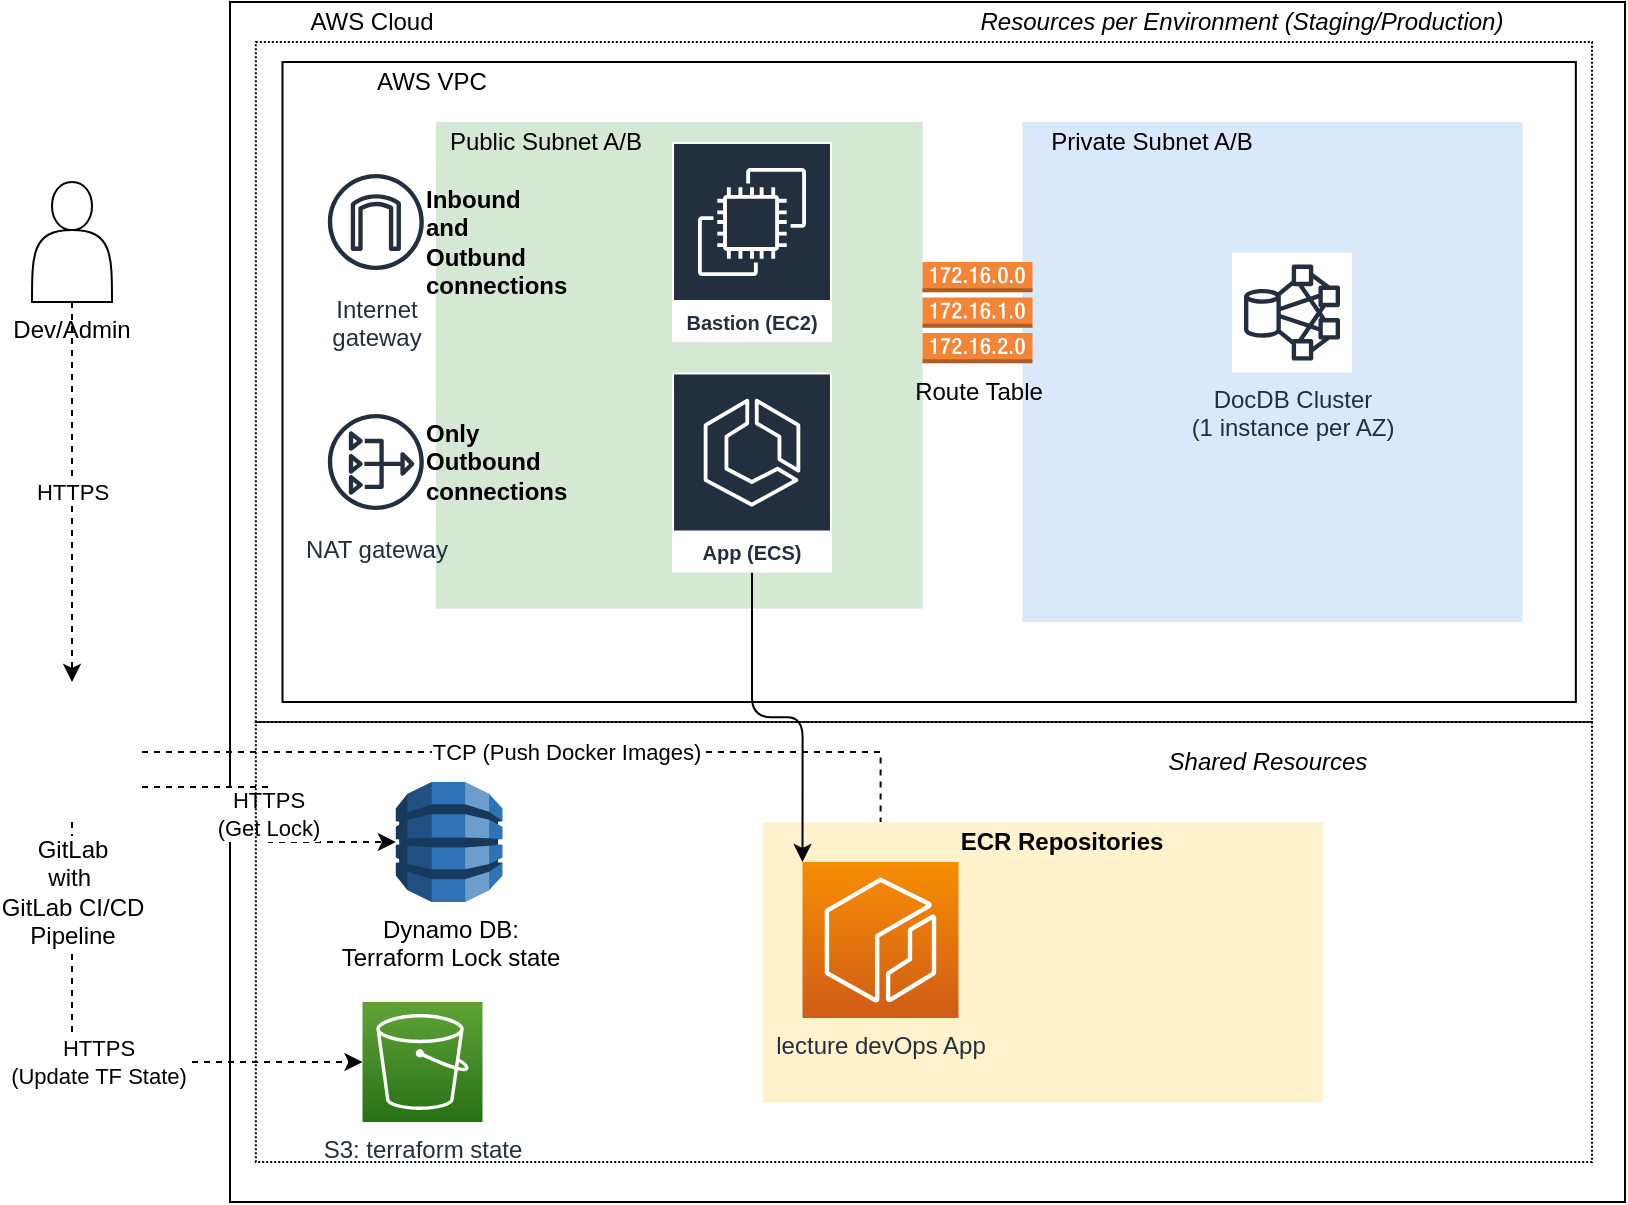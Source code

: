 <mxfile version="14.4.3" type="device"><diagram id="Ge1qWhla5wbJbY7Vf9Yl" name="Page-1"><mxGraphModel dx="982" dy="563" grid="1" gridSize="10" guides="1" tooltips="1" connect="1" arrows="1" fold="1" page="1" pageScale="1" pageWidth="827" pageHeight="1169" math="0" shadow="0"><root><mxCell id="0"/><mxCell id="1" parent="0"/><mxCell id="zAsDHEAjzc-L75QnJx3s-24" value="" style="rounded=0;whiteSpace=wrap;html=1;gradientColor=#ffffff;align=center;dashed=1;" parent="1" vertex="1"><mxGeometry x="140.25" y="30" width="675" height="350" as="geometry"/></mxCell><mxCell id="zAsDHEAjzc-L75QnJx3s-10" value="" style="rounded=0;whiteSpace=wrap;html=1;align=center;" parent="1" vertex="1"><mxGeometry x="129" y="10" width="697.5" height="600" as="geometry"/></mxCell><mxCell id="zAsDHEAjzc-L75QnJx3s-1" value="" style="rounded=0;whiteSpace=wrap;html=1;" parent="1" vertex="1"><mxGeometry x="155.25" y="40" width="646.67" height="320" as="geometry"/></mxCell><mxCell id="zAsDHEAjzc-L75QnJx3s-2" value="AWS VPC" style="text;html=1;strokeColor=none;fillColor=none;align=center;verticalAlign=middle;whiteSpace=wrap;rounded=0;" parent="1" vertex="1"><mxGeometry x="195.25" y="40" width="70" height="20" as="geometry"/></mxCell><mxCell id="zAsDHEAjzc-L75QnJx3s-3" value="" style="whiteSpace=wrap;html=1;aspect=fixed;fillColor=#d5e8d4;strokeColor=none;" parent="1" vertex="1"><mxGeometry x="231.92" y="70" width="243.33" height="243.33" as="geometry"/></mxCell><mxCell id="zAsDHEAjzc-L75QnJx3s-4" value="" style="whiteSpace=wrap;html=1;aspect=fixed;fillColor=#dae8fc;strokeColor=none;" parent="1" vertex="1"><mxGeometry x="525.25" y="70" width="250" height="250" as="geometry"/></mxCell><mxCell id="zAsDHEAjzc-L75QnJx3s-5" value="Public Subnet A/B" style="text;html=1;strokeColor=none;fillColor=none;align=center;verticalAlign=middle;whiteSpace=wrap;rounded=0;" parent="1" vertex="1"><mxGeometry x="231.92" y="70" width="110" height="20" as="geometry"/></mxCell><mxCell id="zAsDHEAjzc-L75QnJx3s-6" value="Private Subnet A/B" style="text;html=1;strokeColor=none;fillColor=none;align=center;verticalAlign=middle;whiteSpace=wrap;rounded=0;" parent="1" vertex="1"><mxGeometry x="535.25" y="70" width="110" height="20" as="geometry"/></mxCell><mxCell id="zAsDHEAjzc-L75QnJx3s-7" value="Dev/Admin" style="shape=actor;whiteSpace=wrap;html=1;align=center;labelPosition=center;verticalLabelPosition=bottom;verticalAlign=top;" parent="1" vertex="1"><mxGeometry x="30" y="100" width="40" height="60" as="geometry"/></mxCell><mxCell id="zAsDHEAjzc-L75QnJx3s-28" value="HTTPS&lt;br&gt;(Get Lock)" style="edgeStyle=orthogonalEdgeStyle;rounded=0;orthogonalLoop=1;jettySize=auto;html=1;exitX=1;exitY=0.75;exitDx=0;exitDy=0;dashed=1;" parent="1" source="zAsDHEAjzc-L75QnJx3s-8" target="zAsDHEAjzc-L75QnJx3s-13" edge="1"><mxGeometry relative="1" as="geometry"/></mxCell><mxCell id="zAsDHEAjzc-L75QnJx3s-30" value="TCP (Push Docker Images)" style="edgeStyle=orthogonalEdgeStyle;rounded=0;orthogonalLoop=1;jettySize=auto;html=1;exitX=1;exitY=0.5;exitDx=0;exitDy=0;dashed=1;" parent="1" source="zAsDHEAjzc-L75QnJx3s-8" target="zAsDHEAjzc-L75QnJx3s-22" edge="1"><mxGeometry relative="1" as="geometry"/></mxCell><mxCell id="zAsDHEAjzc-L75QnJx3s-31" value="HTTPS&lt;br&gt;(Update TF State)" style="edgeStyle=orthogonalEdgeStyle;rounded=0;orthogonalLoop=1;jettySize=auto;html=1;exitX=0.5;exitY=1;exitDx=0;exitDy=0;entryX=0;entryY=0.5;entryDx=0;entryDy=0;entryPerimeter=0;dashed=1;" parent="1" source="zAsDHEAjzc-L75QnJx3s-8" target="zAsDHEAjzc-L75QnJx3s-12" edge="1"><mxGeometry relative="1" as="geometry"/></mxCell><mxCell id="zAsDHEAjzc-L75QnJx3s-8" value="GitLab&lt;br&gt;with&amp;nbsp;&lt;br&gt;GitLab CI/CD&lt;br&gt;Pipeline" style="shape=image;html=1;verticalAlign=top;verticalLabelPosition=bottom;labelBackgroundColor=#ffffff;imageAspect=0;aspect=fixed;image=https://cdn4.iconfinder.com/data/icons/logos-and-brands/512/144_Gitlab_logo_logos-128.png;align=center;" parent="1" vertex="1"><mxGeometry x="15" y="350" width="70" height="70" as="geometry"/></mxCell><mxCell id="zAsDHEAjzc-L75QnJx3s-11" value="AWS Cloud" style="text;html=1;strokeColor=none;fillColor=none;align=center;verticalAlign=middle;whiteSpace=wrap;rounded=0;" parent="1" vertex="1"><mxGeometry x="155.25" y="10" width="90" height="20" as="geometry"/></mxCell><mxCell id="zAsDHEAjzc-L75QnJx3s-12" value="S3: terraform state" style="points=[[0,0,0],[0.25,0,0],[0.5,0,0],[0.75,0,0],[1,0,0],[0,1,0],[0.25,1,0],[0.5,1,0],[0.75,1,0],[1,1,0],[0,0.25,0],[0,0.5,0],[0,0.75,0],[1,0.25,0],[1,0.5,0],[1,0.75,0]];outlineConnect=0;fontColor=#232F3E;gradientColor=#60A337;gradientDirection=north;fillColor=#277116;strokeColor=#ffffff;dashed=0;verticalLabelPosition=bottom;verticalAlign=top;align=center;html=1;fontSize=12;fontStyle=0;aspect=fixed;shape=mxgraph.aws4.resourceIcon;resIcon=mxgraph.aws4.s3;" parent="1" vertex="1"><mxGeometry x="195.25" y="510" width="60" height="60" as="geometry"/></mxCell><mxCell id="zAsDHEAjzc-L75QnJx3s-13" value="Dynamo DB:&lt;br&gt;Terraform Lock state" style="outlineConnect=0;dashed=0;verticalLabelPosition=bottom;verticalAlign=top;align=center;html=1;shape=mxgraph.aws3.dynamo_db;fillColor=#2E73B8;gradientColor=none;" parent="1" vertex="1"><mxGeometry x="211.92" y="400" width="53.33" height="60" as="geometry"/></mxCell><mxCell id="zAsDHEAjzc-L75QnJx3s-14" value="Route Table" style="outlineConnect=0;dashed=0;verticalLabelPosition=bottom;verticalAlign=top;align=center;html=1;shape=mxgraph.aws3.route_table;fillColor=#F58536;gradientColor=none;" parent="1" vertex="1"><mxGeometry x="475.25" y="140" width="55" height="50.6" as="geometry"/></mxCell><mxCell id="zAsDHEAjzc-L75QnJx3s-16" value="Internet&#10;gateway" style="outlineConnect=0;fontColor=#232F3E;gradientColor=none;strokeColor=#232F3E;fillColor=#ffffff;dashed=0;verticalLabelPosition=bottom;verticalAlign=top;align=center;html=1;fontSize=12;fontStyle=0;aspect=fixed;shape=mxgraph.aws4.resourceIcon;resIcon=mxgraph.aws4.internet_gateway;" parent="1" vertex="1"><mxGeometry x="171.92" y="90" width="60" height="60" as="geometry"/></mxCell><mxCell id="zAsDHEAjzc-L75QnJx3s-17" value="NAT gateway" style="outlineConnect=0;fontColor=#232F3E;gradientColor=none;strokeColor=#232F3E;fillColor=#ffffff;dashed=0;verticalLabelPosition=bottom;verticalAlign=top;align=center;html=1;fontSize=12;fontStyle=0;aspect=fixed;shape=mxgraph.aws4.resourceIcon;resIcon=mxgraph.aws4.nat_gateway;" parent="1" vertex="1"><mxGeometry x="171.92" y="210" width="60" height="60" as="geometry"/></mxCell><mxCell id="zAsDHEAjzc-L75QnJx3s-18" value="&lt;b&gt;Inbound and Outbund connections&lt;/b&gt;" style="text;html=1;strokeColor=none;fillColor=none;align=left;verticalAlign=middle;whiteSpace=wrap;rounded=0;" parent="1" vertex="1"><mxGeometry x="225.25" y="120" width="40" height="20" as="geometry"/></mxCell><mxCell id="zAsDHEAjzc-L75QnJx3s-20" value="&lt;b&gt;Only Outbound&lt;br&gt;connections&lt;br&gt;&lt;/b&gt;" style="text;html=1;strokeColor=none;fillColor=none;align=left;verticalAlign=middle;whiteSpace=wrap;rounded=0;" parent="1" vertex="1"><mxGeometry x="225.25" y="200" width="40" height="80" as="geometry"/></mxCell><mxCell id="zAsDHEAjzc-L75QnJx3s-21" value="" style="rounded=0;whiteSpace=wrap;html=1;fillColor=#fff2cc;align=center;strokeColor=none;" parent="1" vertex="1"><mxGeometry x="395.25" y="420" width="280" height="140" as="geometry"/></mxCell><mxCell id="zAsDHEAjzc-L75QnJx3s-25" value="HTTPS" style="endArrow=classic;html=1;dashed=1;" parent="1" source="zAsDHEAjzc-L75QnJx3s-7" target="zAsDHEAjzc-L75QnJx3s-8" edge="1"><mxGeometry width="50" height="50" relative="1" as="geometry"><mxPoint x="25" y="240.6" as="sourcePoint"/><mxPoint x="75" y="190.6" as="targetPoint"/></mxGeometry></mxCell><mxCell id="zAsDHEAjzc-L75QnJx3s-34" value="" style="rounded=0;whiteSpace=wrap;html=1;dashed=1;fillColor=none;gradientColor=#ffffff;align=center;glass=0;shadow=0;dashPattern=1 1;" parent="1" vertex="1"><mxGeometry x="141.92" y="30" width="668.08" height="340" as="geometry"/></mxCell><mxCell id="zAsDHEAjzc-L75QnJx3s-35" value="&lt;i&gt;Resources per Environment (Staging/Production)&lt;/i&gt;" style="text;html=1;strokeColor=none;fillColor=none;align=center;verticalAlign=middle;whiteSpace=wrap;rounded=0;dashed=1;" parent="1" vertex="1"><mxGeometry x="480" y="10" width="310" height="20" as="geometry"/></mxCell><mxCell id="zAsDHEAjzc-L75QnJx3s-38" value="&lt;i&gt;Shared Resources&lt;/i&gt;" style="text;html=1;strokeColor=none;fillColor=none;align=center;verticalAlign=middle;whiteSpace=wrap;rounded=0;dashed=1;" parent="1" vertex="1"><mxGeometry x="493.25" y="380" width="310" height="20" as="geometry"/></mxCell><mxCell id="rgcDlr8gIUWQHFlL3OYy-1" value="DocDB Cluster&lt;br&gt;(1 instance per AZ)" style="outlineConnect=0;fontColor=#232F3E;gradientColor=none;strokeColor=#232F3E;fillColor=#ffffff;dashed=0;verticalLabelPosition=bottom;verticalAlign=top;align=center;html=1;fontSize=12;fontStyle=0;aspect=fixed;shape=mxgraph.aws4.resourceIcon;resIcon=mxgraph.aws4.hdfs_cluster;" vertex="1" parent="1"><mxGeometry x="630" y="135.3" width="60" height="60" as="geometry"/></mxCell><mxCell id="rgcDlr8gIUWQHFlL3OYy-2" value="Bastion (EC2)" style="outlineConnect=0;fontColor=#232F3E;gradientColor=none;strokeColor=#ffffff;fillColor=#232F3E;dashed=0;verticalLabelPosition=middle;verticalAlign=bottom;align=center;html=1;whiteSpace=wrap;fontSize=10;fontStyle=1;spacing=3;shape=mxgraph.aws4.productIcon;prIcon=mxgraph.aws4.ec2;" vertex="1" parent="1"><mxGeometry x="350" y="80" width="80" height="100" as="geometry"/></mxCell><mxCell id="rgcDlr8gIUWQHFlL3OYy-5" style="edgeStyle=orthogonalEdgeStyle;rounded=1;orthogonalLoop=1;jettySize=auto;html=1;entryX=0;entryY=0;entryDx=0;entryDy=0;entryPerimeter=0;" edge="1" parent="1" source="rgcDlr8gIUWQHFlL3OYy-3" target="zAsDHEAjzc-L75QnJx3s-22"><mxGeometry relative="1" as="geometry"/></mxCell><mxCell id="rgcDlr8gIUWQHFlL3OYy-3" value="App (ECS)" style="outlineConnect=0;fontColor=#232F3E;gradientColor=none;strokeColor=#ffffff;fillColor=#232F3E;dashed=0;verticalLabelPosition=middle;verticalAlign=bottom;align=center;html=1;whiteSpace=wrap;fontSize=10;fontStyle=1;spacing=3;shape=mxgraph.aws4.productIcon;prIcon=mxgraph.aws4.ecs;" vertex="1" parent="1"><mxGeometry x="350" y="195.3" width="80" height="100" as="geometry"/></mxCell><mxCell id="zAsDHEAjzc-L75QnJx3s-22" value="lecture devOps App" style="points=[[0,0,0],[0.25,0,0],[0.5,0,0],[0.75,0,0],[1,0,0],[0,1,0],[0.25,1,0],[0.5,1,0],[0.75,1,0],[1,1,0],[0,0.25,0],[0,0.5,0],[0,0.75,0],[1,0.25,0],[1,0.5,0],[1,0.75,0]];outlineConnect=0;fontColor=#232F3E;gradientColor=#F78E04;gradientDirection=north;fillColor=#D05C17;strokeColor=#ffffff;dashed=0;verticalLabelPosition=bottom;verticalAlign=top;align=center;html=1;fontSize=12;fontStyle=0;aspect=fixed;shape=mxgraph.aws4.resourceIcon;resIcon=mxgraph.aws4.ecr;" parent="1" vertex="1"><mxGeometry x="415.25" y="440" width="78" height="78" as="geometry"/></mxCell><mxCell id="zAsDHEAjzc-L75QnJx3s-23" value="&lt;b&gt;ECR Repositories&lt;/b&gt;" style="text;html=1;strokeColor=none;fillColor=none;align=center;verticalAlign=middle;whiteSpace=wrap;rounded=0;" parent="1" vertex="1"><mxGeometry x="485.25" y="420" width="120" height="20" as="geometry"/></mxCell><mxCell id="zAsDHEAjzc-L75QnJx3s-36" value="" style="rounded=0;whiteSpace=wrap;html=1;dashed=1;gradientColor=#ffffff;align=center;glass=0;shadow=0;dashPattern=1 1;fillColor=none;" parent="1" vertex="1"><mxGeometry x="141.92" y="370" width="668.08" height="220" as="geometry"/></mxCell></root></mxGraphModel></diagram></mxfile>